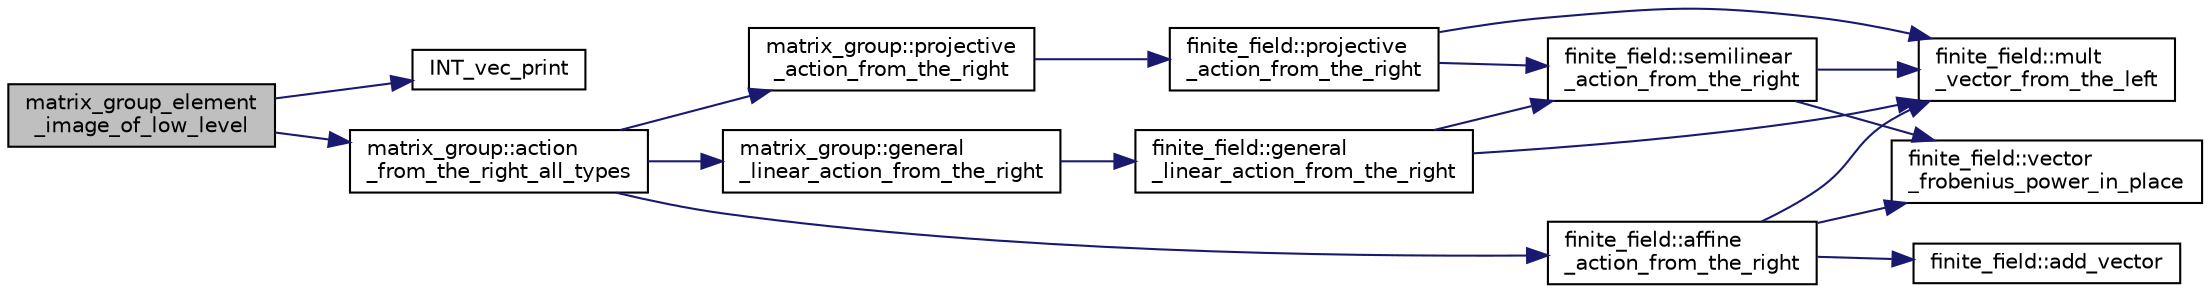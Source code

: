 digraph "matrix_group_element_image_of_low_level"
{
  edge [fontname="Helvetica",fontsize="10",labelfontname="Helvetica",labelfontsize="10"];
  node [fontname="Helvetica",fontsize="10",shape=record];
  rankdir="LR";
  Node6787 [label="matrix_group_element\l_image_of_low_level",height=0.2,width=0.4,color="black", fillcolor="grey75", style="filled", fontcolor="black"];
  Node6787 -> Node6788 [color="midnightblue",fontsize="10",style="solid",fontname="Helvetica"];
  Node6788 [label="INT_vec_print",height=0.2,width=0.4,color="black", fillcolor="white", style="filled",URL="$df/dbf/sajeeb_8_c.html#a79a5901af0b47dd0d694109543c027fe"];
  Node6787 -> Node6789 [color="midnightblue",fontsize="10",style="solid",fontname="Helvetica"];
  Node6789 [label="matrix_group::action\l_from_the_right_all_types",height=0.2,width=0.4,color="black", fillcolor="white", style="filled",URL="$d3/ded/classmatrix__group.html#a1ac0d651cc17062e338e00242ac0e2f6"];
  Node6789 -> Node6790 [color="midnightblue",fontsize="10",style="solid",fontname="Helvetica"];
  Node6790 [label="matrix_group::projective\l_action_from_the_right",height=0.2,width=0.4,color="black", fillcolor="white", style="filled",URL="$d3/ded/classmatrix__group.html#a9cd8bfb088a31889bb49f8ec8327db15"];
  Node6790 -> Node6791 [color="midnightblue",fontsize="10",style="solid",fontname="Helvetica"];
  Node6791 [label="finite_field::projective\l_action_from_the_right",height=0.2,width=0.4,color="black", fillcolor="white", style="filled",URL="$df/d5a/classfinite__field.html#a03e363ea6ce17fc19e288d49c36c375f"];
  Node6791 -> Node6792 [color="midnightblue",fontsize="10",style="solid",fontname="Helvetica"];
  Node6792 [label="finite_field::semilinear\l_action_from_the_right",height=0.2,width=0.4,color="black", fillcolor="white", style="filled",URL="$df/d5a/classfinite__field.html#a3e524b9391520005b083dfc4c9306302"];
  Node6792 -> Node6793 [color="midnightblue",fontsize="10",style="solid",fontname="Helvetica"];
  Node6793 [label="finite_field::mult\l_vector_from_the_left",height=0.2,width=0.4,color="black", fillcolor="white", style="filled",URL="$df/d5a/classfinite__field.html#aad2078020fd058c71649f0a25a4c77cc"];
  Node6792 -> Node6794 [color="midnightblue",fontsize="10",style="solid",fontname="Helvetica"];
  Node6794 [label="finite_field::vector\l_frobenius_power_in_place",height=0.2,width=0.4,color="black", fillcolor="white", style="filled",URL="$df/d5a/classfinite__field.html#ab56074024300775d943c7943d845df91"];
  Node6791 -> Node6793 [color="midnightblue",fontsize="10",style="solid",fontname="Helvetica"];
  Node6789 -> Node6795 [color="midnightblue",fontsize="10",style="solid",fontname="Helvetica"];
  Node6795 [label="finite_field::affine\l_action_from_the_right",height=0.2,width=0.4,color="black", fillcolor="white", style="filled",URL="$df/d5a/classfinite__field.html#ae3de2a55577f65d79eaba0b322e3b452"];
  Node6795 -> Node6793 [color="midnightblue",fontsize="10",style="solid",fontname="Helvetica"];
  Node6795 -> Node6794 [color="midnightblue",fontsize="10",style="solid",fontname="Helvetica"];
  Node6795 -> Node6796 [color="midnightblue",fontsize="10",style="solid",fontname="Helvetica"];
  Node6796 [label="finite_field::add_vector",height=0.2,width=0.4,color="black", fillcolor="white", style="filled",URL="$df/d5a/classfinite__field.html#a23252c462d48cc21895de6fcc0cbb59f"];
  Node6789 -> Node6797 [color="midnightblue",fontsize="10",style="solid",fontname="Helvetica"];
  Node6797 [label="matrix_group::general\l_linear_action_from_the_right",height=0.2,width=0.4,color="black", fillcolor="white", style="filled",URL="$d3/ded/classmatrix__group.html#a889580a8a77a61365a371b76d108dc03"];
  Node6797 -> Node6798 [color="midnightblue",fontsize="10",style="solid",fontname="Helvetica"];
  Node6798 [label="finite_field::general\l_linear_action_from_the_right",height=0.2,width=0.4,color="black", fillcolor="white", style="filled",URL="$df/d5a/classfinite__field.html#a226d3fa7c1ed976d435c3dde69ca0ded"];
  Node6798 -> Node6792 [color="midnightblue",fontsize="10",style="solid",fontname="Helvetica"];
  Node6798 -> Node6793 [color="midnightblue",fontsize="10",style="solid",fontname="Helvetica"];
}
